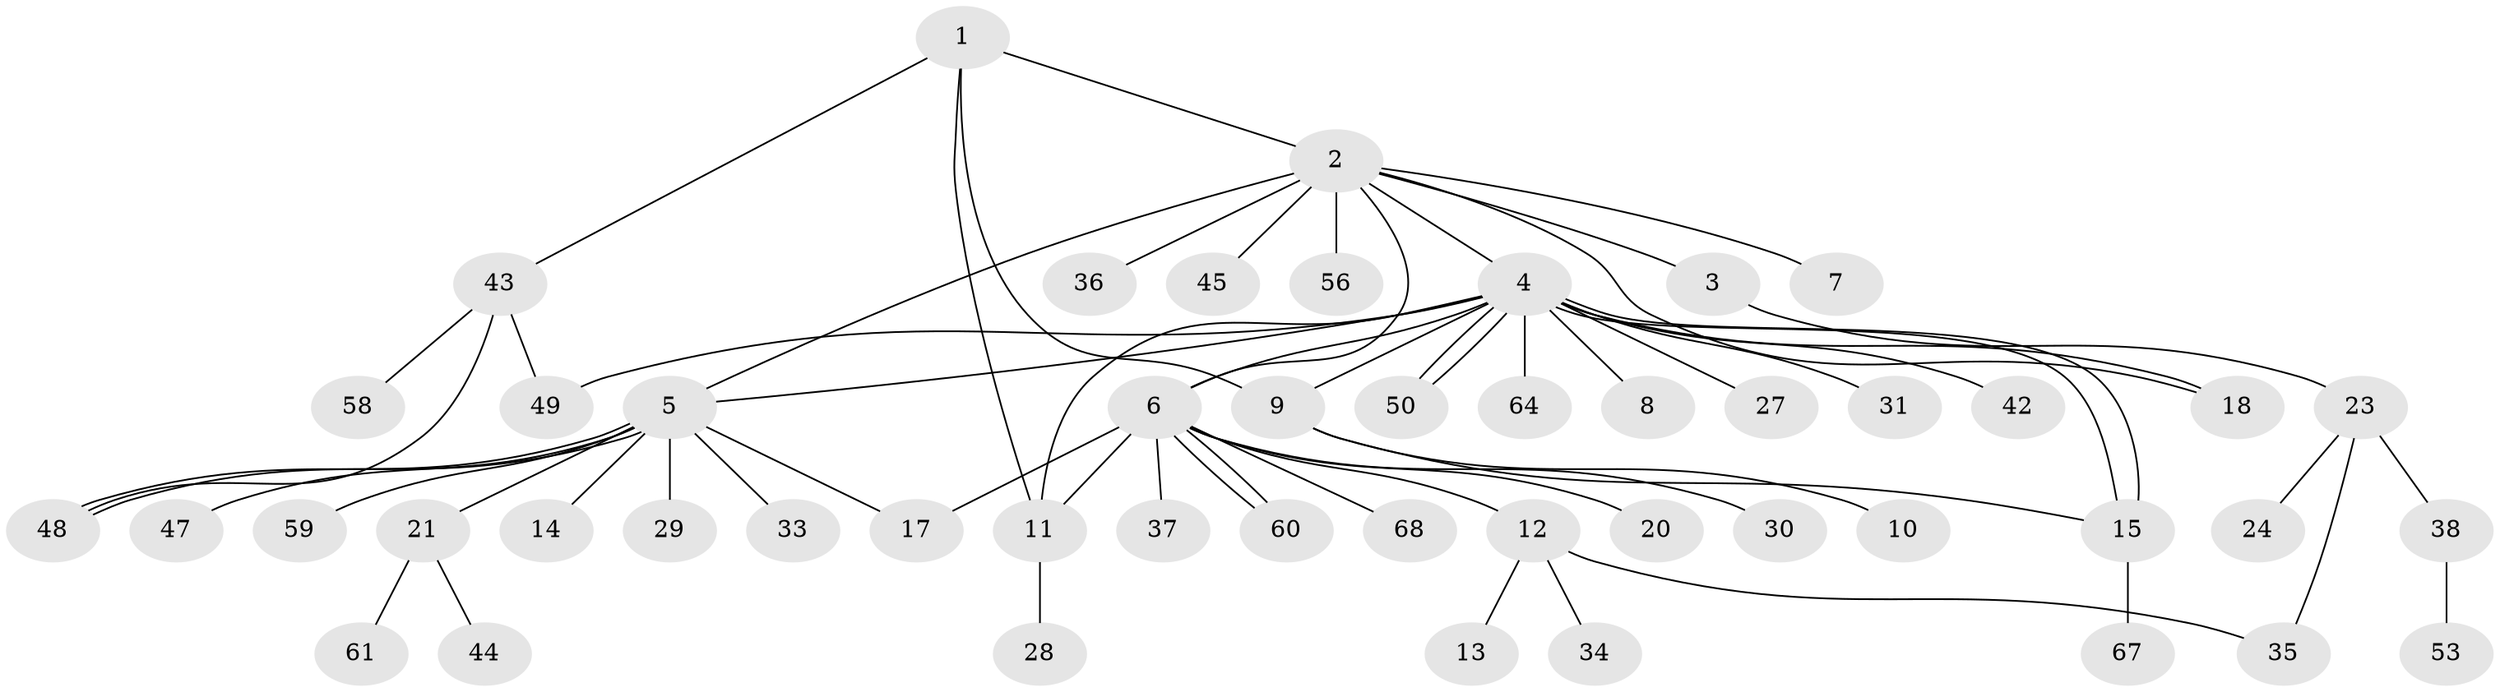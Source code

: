 // Generated by graph-tools (version 1.1) at 2025/23/03/03/25 07:23:55]
// undirected, 49 vertices, 63 edges
graph export_dot {
graph [start="1"]
  node [color=gray90,style=filled];
  1 [super="+16"];
  2 [super="+19"];
  3 [super="+51"];
  4 [super="+40"];
  5 [super="+25"];
  6 [super="+66"];
  7;
  8 [super="+46"];
  9;
  10 [super="+22"];
  11 [super="+54"];
  12 [super="+41"];
  13;
  14;
  15 [super="+26"];
  17;
  18 [super="+55"];
  20;
  21 [super="+39"];
  23 [super="+32"];
  24;
  27;
  28;
  29 [super="+57"];
  30 [super="+63"];
  31 [super="+65"];
  33;
  34;
  35;
  36;
  37;
  38;
  42;
  43 [super="+52"];
  44;
  45;
  47;
  48;
  49;
  50;
  53;
  56;
  58 [super="+62"];
  59;
  60;
  61;
  64;
  67;
  68;
  1 -- 2;
  1 -- 9;
  1 -- 11;
  1 -- 43;
  2 -- 3;
  2 -- 4;
  2 -- 5 [weight=2];
  2 -- 6;
  2 -- 7;
  2 -- 36;
  2 -- 45;
  2 -- 56;
  2 -- 18;
  3 -- 23;
  4 -- 5;
  4 -- 8;
  4 -- 9;
  4 -- 15;
  4 -- 15;
  4 -- 18;
  4 -- 27;
  4 -- 31;
  4 -- 42;
  4 -- 49;
  4 -- 50;
  4 -- 50;
  4 -- 64;
  4 -- 6;
  4 -- 11;
  5 -- 14;
  5 -- 17;
  5 -- 21;
  5 -- 29;
  5 -- 33;
  5 -- 47;
  5 -- 48;
  5 -- 48;
  5 -- 59;
  6 -- 12;
  6 -- 17;
  6 -- 20;
  6 -- 30;
  6 -- 37;
  6 -- 60;
  6 -- 60;
  6 -- 68;
  6 -- 11;
  9 -- 10;
  9 -- 15;
  11 -- 28;
  12 -- 13;
  12 -- 34;
  12 -- 35;
  15 -- 67;
  21 -- 44;
  21 -- 61;
  23 -- 24;
  23 -- 38;
  23 -- 35;
  38 -- 53;
  43 -- 48;
  43 -- 49;
  43 -- 58;
}
